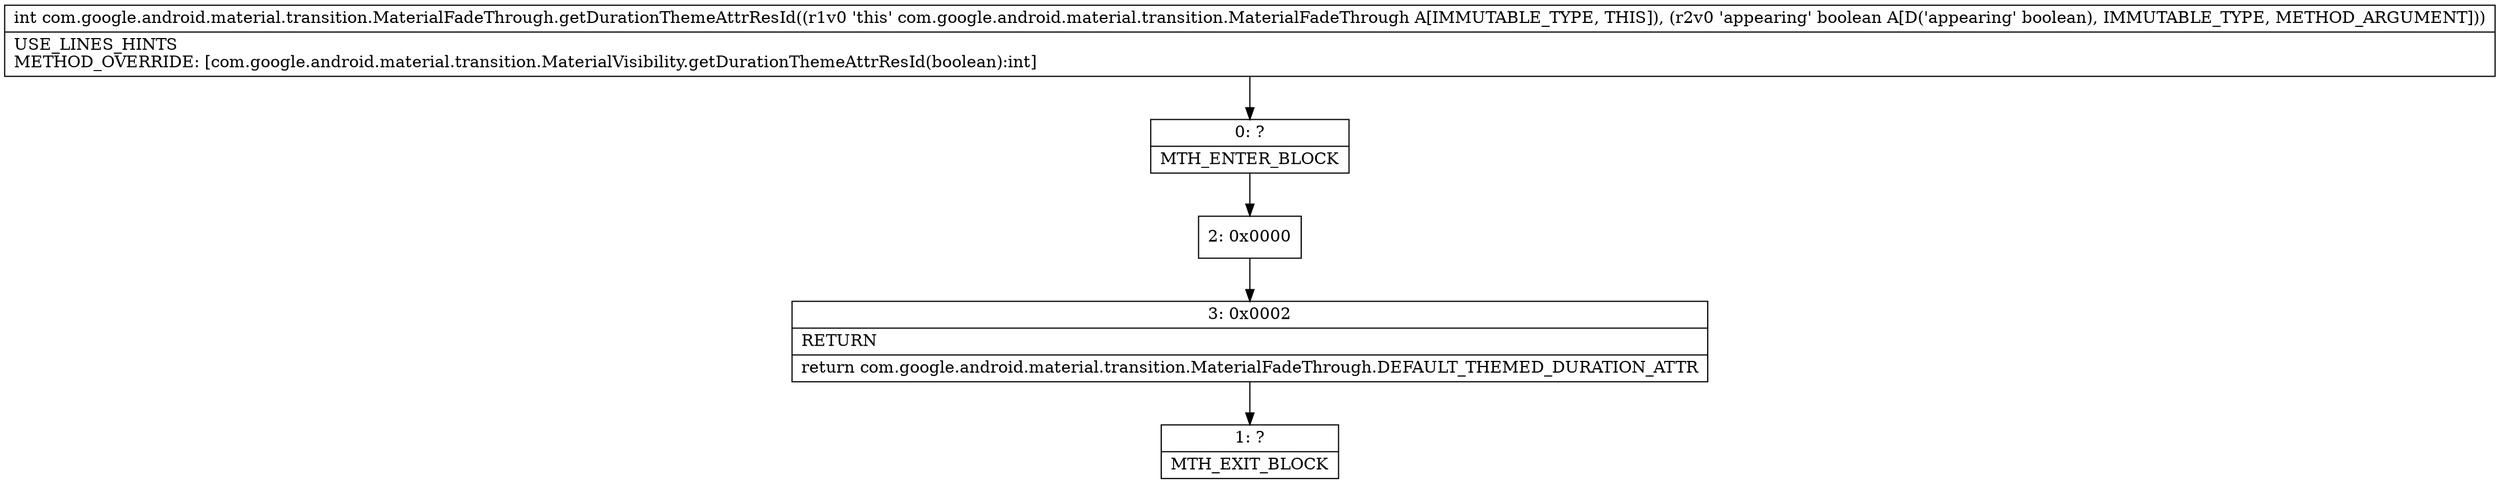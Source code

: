 digraph "CFG forcom.google.android.material.transition.MaterialFadeThrough.getDurationThemeAttrResId(Z)I" {
Node_0 [shape=record,label="{0\:\ ?|MTH_ENTER_BLOCK\l}"];
Node_2 [shape=record,label="{2\:\ 0x0000}"];
Node_3 [shape=record,label="{3\:\ 0x0002|RETURN\l|return com.google.android.material.transition.MaterialFadeThrough.DEFAULT_THEMED_DURATION_ATTR\l}"];
Node_1 [shape=record,label="{1\:\ ?|MTH_EXIT_BLOCK\l}"];
MethodNode[shape=record,label="{int com.google.android.material.transition.MaterialFadeThrough.getDurationThemeAttrResId((r1v0 'this' com.google.android.material.transition.MaterialFadeThrough A[IMMUTABLE_TYPE, THIS]), (r2v0 'appearing' boolean A[D('appearing' boolean), IMMUTABLE_TYPE, METHOD_ARGUMENT]))  | USE_LINES_HINTS\lMETHOD_OVERRIDE: [com.google.android.material.transition.MaterialVisibility.getDurationThemeAttrResId(boolean):int]\l}"];
MethodNode -> Node_0;Node_0 -> Node_2;
Node_2 -> Node_3;
Node_3 -> Node_1;
}

